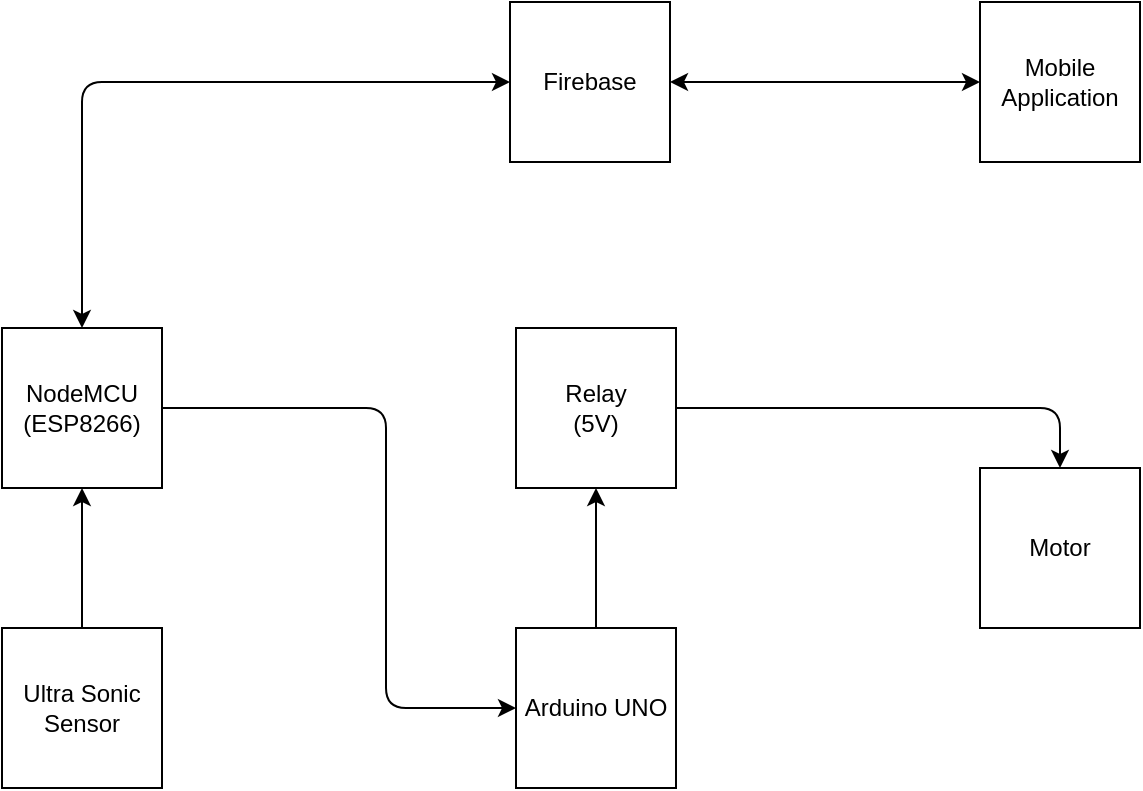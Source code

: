 <mxfile>
    <diagram id="IF_NKT5KLoM1KemdA0Fg" name="Page-1">
        <mxGraphModel dx="1020" dy="732" grid="1" gridSize="10" guides="1" tooltips="1" connect="1" arrows="1" fold="1" page="1" pageScale="1" pageWidth="827" pageHeight="1169" math="0" shadow="0">
            <root>
                <mxCell id="0"/>
                <mxCell id="1" parent="0"/>
                <mxCell id="11" style="edgeStyle=none;html=1;exitX=1;exitY=0.5;exitDx=0;exitDy=0;entryX=0;entryY=0.5;entryDx=0;entryDy=0;" edge="1" parent="1" source="2" target="5">
                    <mxGeometry relative="1" as="geometry">
                        <Array as="points">
                            <mxPoint x="380" y="243"/>
                            <mxPoint x="380" y="283"/>
                            <mxPoint x="380" y="393"/>
                        </Array>
                    </mxGeometry>
                </mxCell>
                <mxCell id="2" value="NodeMCU&lt;br&gt;(ESP8266)" style="whiteSpace=wrap;html=1;aspect=fixed;" vertex="1" parent="1">
                    <mxGeometry x="188" y="203" width="80" height="80" as="geometry"/>
                </mxCell>
                <mxCell id="10" value="" style="edgeStyle=none;html=1;" edge="1" parent="1" source="3" target="2">
                    <mxGeometry relative="1" as="geometry"/>
                </mxCell>
                <mxCell id="3" value="Ultra Sonic Sensor" style="whiteSpace=wrap;html=1;aspect=fixed;" vertex="1" parent="1">
                    <mxGeometry x="188" y="353" width="80" height="80" as="geometry"/>
                </mxCell>
                <mxCell id="13" style="edgeStyle=none;html=1;entryX=0.5;entryY=0;entryDx=0;entryDy=0;" edge="1" parent="1" source="4" target="6">
                    <mxGeometry relative="1" as="geometry">
                        <Array as="points">
                            <mxPoint x="717" y="243"/>
                        </Array>
                    </mxGeometry>
                </mxCell>
                <mxCell id="4" value="Relay&lt;br&gt;(5V)" style="whiteSpace=wrap;html=1;aspect=fixed;" vertex="1" parent="1">
                    <mxGeometry x="445" y="203" width="80" height="80" as="geometry"/>
                </mxCell>
                <mxCell id="12" value="" style="edgeStyle=none;html=1;" edge="1" parent="1" source="5" target="4">
                    <mxGeometry relative="1" as="geometry"/>
                </mxCell>
                <mxCell id="5" value="Arduino UNO" style="whiteSpace=wrap;html=1;aspect=fixed;" vertex="1" parent="1">
                    <mxGeometry x="445" y="353" width="80" height="80" as="geometry"/>
                </mxCell>
                <mxCell id="6" value="Motor" style="whiteSpace=wrap;html=1;aspect=fixed;" vertex="1" parent="1">
                    <mxGeometry x="677" y="273" width="80" height="80" as="geometry"/>
                </mxCell>
                <mxCell id="14" value="Firebase" style="whiteSpace=wrap;html=1;aspect=fixed;" vertex="1" parent="1">
                    <mxGeometry x="442" y="40" width="80" height="80" as="geometry"/>
                </mxCell>
                <mxCell id="16" value="Mobile Application" style="whiteSpace=wrap;html=1;aspect=fixed;" vertex="1" parent="1">
                    <mxGeometry x="677" y="40" width="80" height="80" as="geometry"/>
                </mxCell>
                <mxCell id="20" value="" style="endArrow=classic;startArrow=classic;html=1;entryX=0;entryY=0.5;entryDx=0;entryDy=0;exitX=0.5;exitY=0;exitDx=0;exitDy=0;" edge="1" parent="1" source="2" target="14">
                    <mxGeometry width="50" height="50" relative="1" as="geometry">
                        <mxPoint x="450" y="220" as="sourcePoint"/>
                        <mxPoint x="500" y="170" as="targetPoint"/>
                        <Array as="points">
                            <mxPoint x="228" y="80"/>
                        </Array>
                    </mxGeometry>
                </mxCell>
                <mxCell id="21" value="" style="endArrow=classic;startArrow=classic;html=1;entryX=0;entryY=0.5;entryDx=0;entryDy=0;exitX=1;exitY=0.5;exitDx=0;exitDy=0;" edge="1" parent="1" source="14" target="16">
                    <mxGeometry width="50" height="50" relative="1" as="geometry">
                        <mxPoint x="450" y="220" as="sourcePoint"/>
                        <mxPoint x="500" y="170" as="targetPoint"/>
                    </mxGeometry>
                </mxCell>
            </root>
        </mxGraphModel>
    </diagram>
</mxfile>